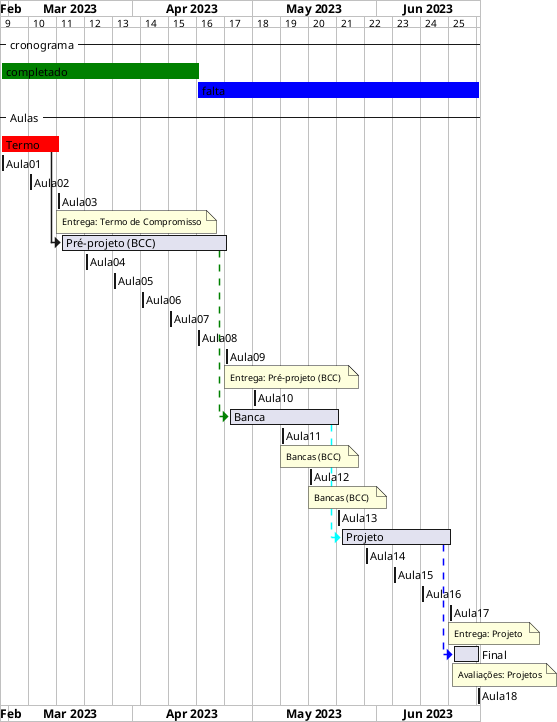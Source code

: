 @startgantt cronograma_BCC

/'TODO: tentar usar variáveis do sistema: https://blog.jdriven.com/2017/01/plantuml-pleasantness-using-current-date/  '/
/'atualizar'/
!$dataInicio = "	2023-02-27	"
!$dataFim  = "	2023-06-26	"
!$Aula01 = $dataInicio		
!$Aula02 = "	2023-03-06	"
!$Aula03 = "	2023-03-13	"
!$Aula04 = "	2023-03-20	"
!$Aula05 = "	2023-03-27	"
!$Aula06 = "	2023-04-03	"
!$Aula07 = "	2023-04-10	"
!$Aula08 = "	2023-04-17	"
!$Aula09 = "	2023-04-24	"
!$Aula10 = "	2023-05-01	"
!$Aula11 = "	2023-05-08	"
!$Aula12 = "	2023-05-15	"
!$Aula13 = "	2023-05-22	"
!$Aula14 = "	2023-05-29	"
!$Aula15 = "	2023-06-05	"
!$Aula16 = "	2023-06-12	"
!$Aula17 = "	2023-06-19	"
!$Aula18 = "	2023-06-26	"
!$Aula18 = $dataFim		

!$dataAtual  = $Aula08
/'atualizar'/

ganttscale weekly

Project starts $dataInicio

-- cronograma -- 
[completado] is colored in green
[completado] starts $dataInicio and ends $dataAtual
[falta] starts $dataAtual and ends $dataFim
[falta] is colored in blue

-- Aulas -- 
[Termo] is colored in Red
[Termo]  starts $Aula01 and ends $Aula03
[Aula01] starts $Aula01 and ends $Aula01
[Aula02] starts $Aula02 and ends $Aula02
[Aula03] starts $Aula03 and ends $Aula03
note bottom
Entrega: Termo de Compromisso
end note
[Pré-projeto (BCC)] starts at [Termo]'s end
[Pré-projeto (BCC)] ends $Aula09
[Aula04] starts $Aula04 and ends $Aula04
[Aula05] starts $Aula05 and ends $Aula05
[Aula06] starts $Aula06 and ends $Aula06
[Aula07] starts $Aula07 and ends $Aula07
[Aula08] starts $Aula08 and ends $Aula08
[Aula09] starts $Aula09 and ends $Aula09
note bottom
Entrega: Pré-projeto (BCC) 
end note
[Aula10] starts $Aula10 and ends $Aula10
[Banca] starts at [Pré-projeto (BCC)]'s end with green dashed link
[Banca] ends $Aula13
[Aula11] starts $Aula11 and ends $Aula11
note bottom
Bancas (BCC) 
end note
[Aula12] starts $Aula12 and ends $Aula12
note bottom
Bancas (BCC) 
end note
[Aula13] starts $Aula13 and ends $Aula13
[Projeto] starts at [Banca]'s end with cyan dashed link
[Projeto] ends $Aula17
[Aula14] starts $Aula14 and ends $Aula14
[Aula15] starts $Aula15 and ends $Aula15
[Aula16] starts $Aula16 and ends $Aula16
[Aula17] starts $Aula17 and ends $Aula17
note bottom
Entrega: Projeto 
end note
[Final] starts at [Projeto]'s end with blue dashed link
[Final] ends $Aula18
note bottom
Avaliações: Projetos
end note
[Aula18] starts $Aula18 and ends $Aula18

@endgantt